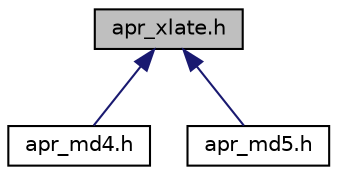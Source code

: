 digraph "apr_xlate.h"
{
  edge [fontname="Helvetica",fontsize="10",labelfontname="Helvetica",labelfontsize="10"];
  node [fontname="Helvetica",fontsize="10",shape=record];
  Node4 [label="apr_xlate.h",height=0.2,width=0.4,color="black", fillcolor="grey75", style="filled", fontcolor="black"];
  Node4 -> Node5 [dir="back",color="midnightblue",fontsize="10",style="solid",fontname="Helvetica"];
  Node5 [label="apr_md4.h",height=0.2,width=0.4,color="black", fillcolor="white", style="filled",URL="$apr__md4_8h.html",tooltip="APR-UTIL MD4 Library. "];
  Node4 -> Node6 [dir="back",color="midnightblue",fontsize="10",style="solid",fontname="Helvetica"];
  Node6 [label="apr_md5.h",height=0.2,width=0.4,color="black", fillcolor="white", style="filled",URL="$apr__md5_8h.html",tooltip="APR MD5 Routines. "];
}
